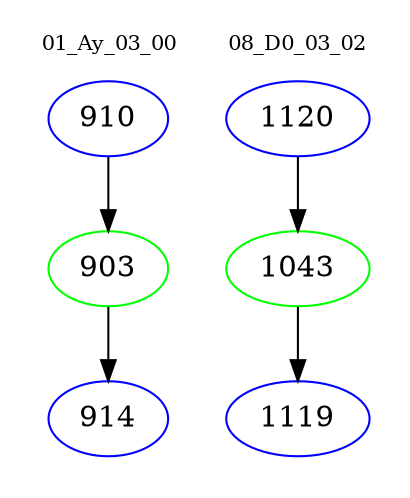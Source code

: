 digraph{
subgraph cluster_0 {
color = white
label = "01_Ay_03_00";
fontsize=10;
T0_910 [label="910", color="blue"]
T0_910 -> T0_903 [color="black"]
T0_903 [label="903", color="green"]
T0_903 -> T0_914 [color="black"]
T0_914 [label="914", color="blue"]
}
subgraph cluster_1 {
color = white
label = "08_D0_03_02";
fontsize=10;
T1_1120 [label="1120", color="blue"]
T1_1120 -> T1_1043 [color="black"]
T1_1043 [label="1043", color="green"]
T1_1043 -> T1_1119 [color="black"]
T1_1119 [label="1119", color="blue"]
}
}

